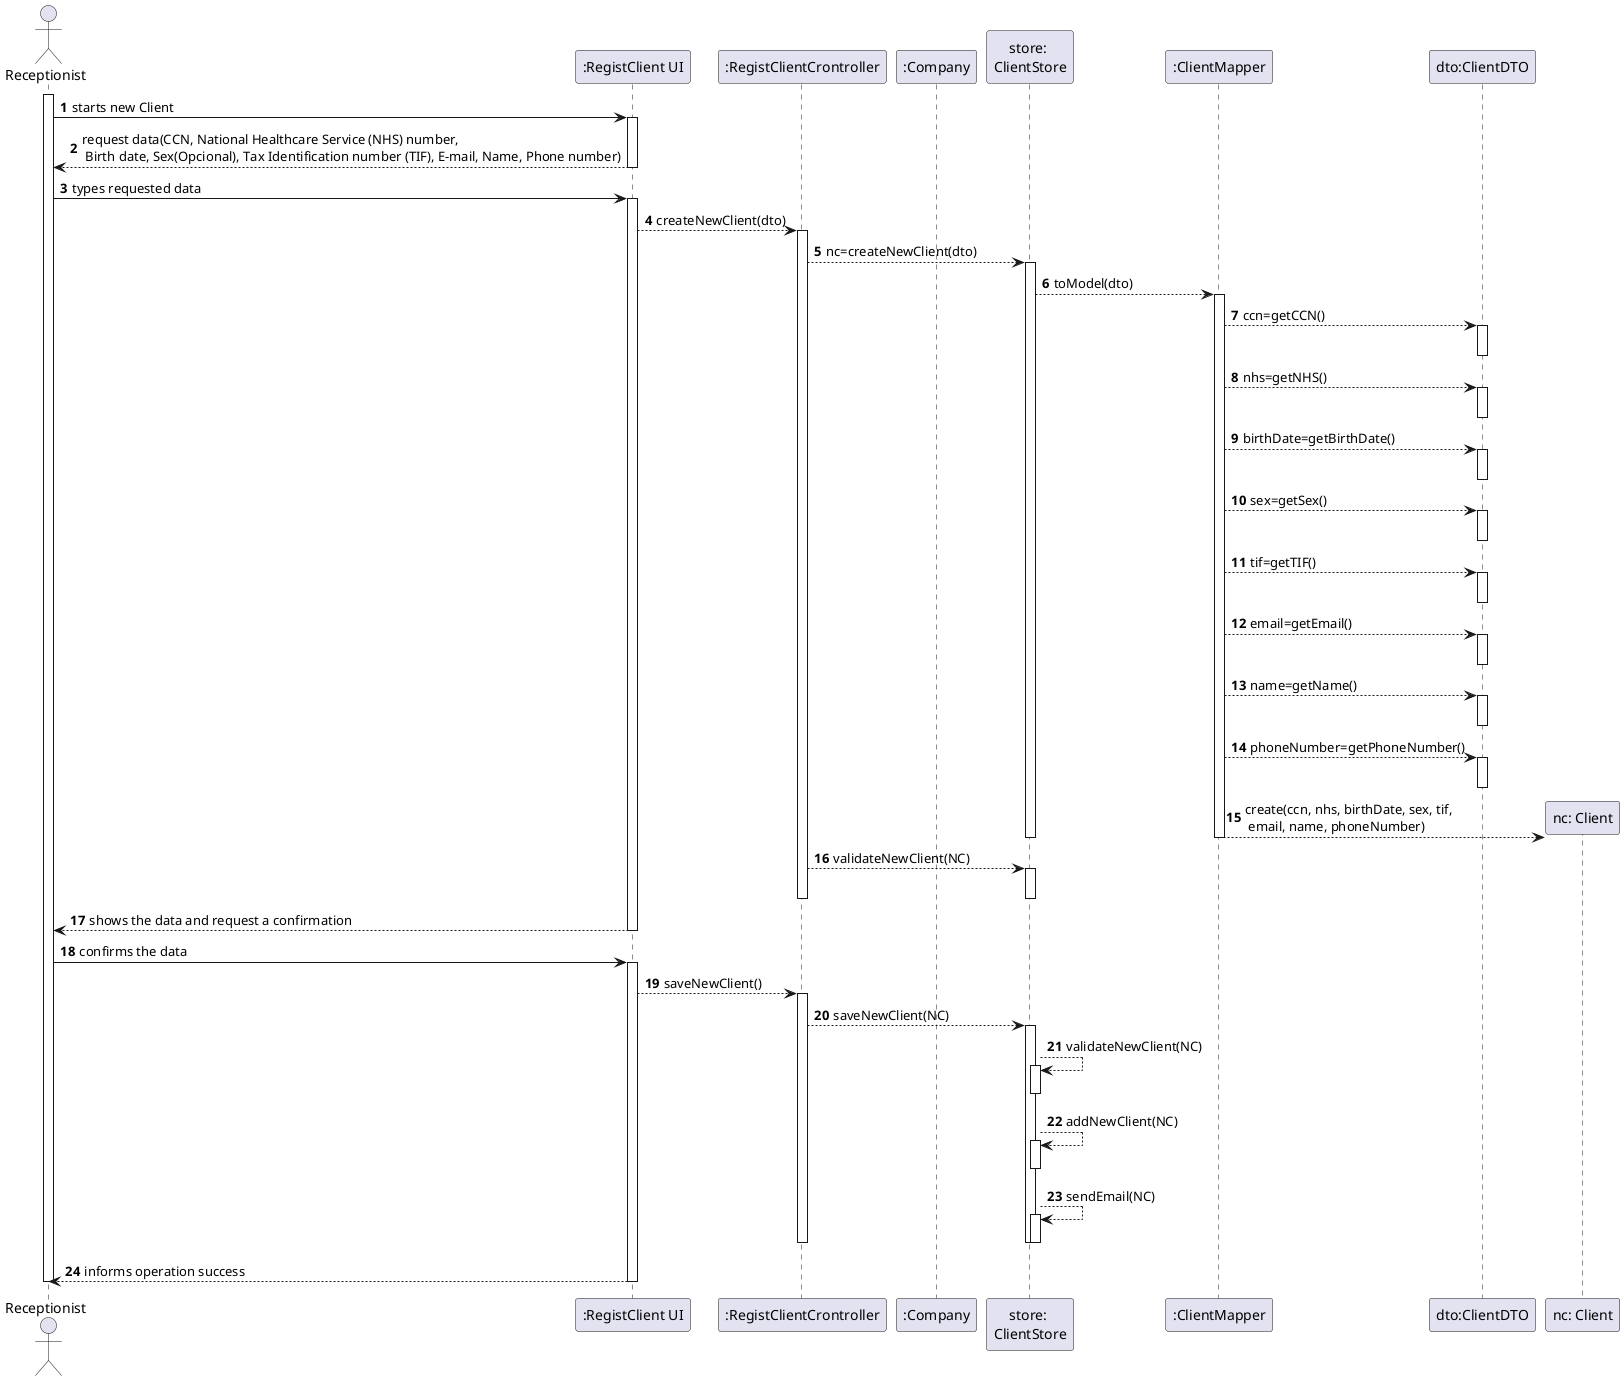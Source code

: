 @startuml
actor Receptionist as Adm
participant ":RegistClient UI" as System
participant ":RegistClientCrontroller" as RCC
participant ":Company" as ML
participant "store: \nClientStore" as CS
participant ":ClientMapper" as cm
participant "dto:ClientDTO" as cdto



autonumber
activate Adm
Adm -> System: starts new Client
activate System


System --> Adm: request data(CCN, National Healthcare Service (NHS) number,\n Birth date, Sex(Opcional), Tax Identification number (TIF), E-mail, Name, Phone number)
deactivate System




Adm -> System: types requested data
activate System
System-->RCC: createNewClient(dto)
activate RCC
RCC-->CS: nc=createNewClient(dto)
activate CS


CS-->cm: toModel(dto)
activate cm
cm-->cdto: ccn=getCCN()
activate cdto
deactivate cdto
cm-->cdto: nhs=getNHS()
activate cdto
deactivate cdto
cm-->cdto: birthDate=getBirthDate()
activate cdto
deactivate cdto
cm-->cdto: sex=getSex()
activate cdto
deactivate cdto
cm-->cdto: tif=getTIF()
activate cdto
deactivate cdto
cm-->cdto: email=getEmail()
activate cdto
deactivate cdto
cm-->cdto: name=getName()
activate cdto
deactivate cdto
cm-->cdto: phoneNumber=getPhoneNumber()
activate cdto
deactivate cdto


create "nc: Client" as NC
cm-->NC:  create(ccn, nhs, birthDate, sex, tif,\n email, name, phoneNumber)



deactivate cm
deactivate CS

RCC-->CS:validateNewClient(NC)
Activate CS
deactivate CS

deactivate RCC

System --> Adm: shows the data and request a confirmation
deactivate System


Adm -> System: confirms the data
activate System
System-->RCC: saveNewClient()
activate RCC
RCC-->CS:saveNewClient(NC)
activate CS
CS-->CS:validateNewClient(NC)
activate CS
deactivate CS
CS-->CS:addNewClient(NC)
activate CS
deactivate CS
CS-->CS:sendEmail(NC)
activate CS
deactivate CS
deactivate CS
deactivate ML
deactivate RCC
System --> Adm: informs operation success
deactivate System
deactivate Adm
@enduml